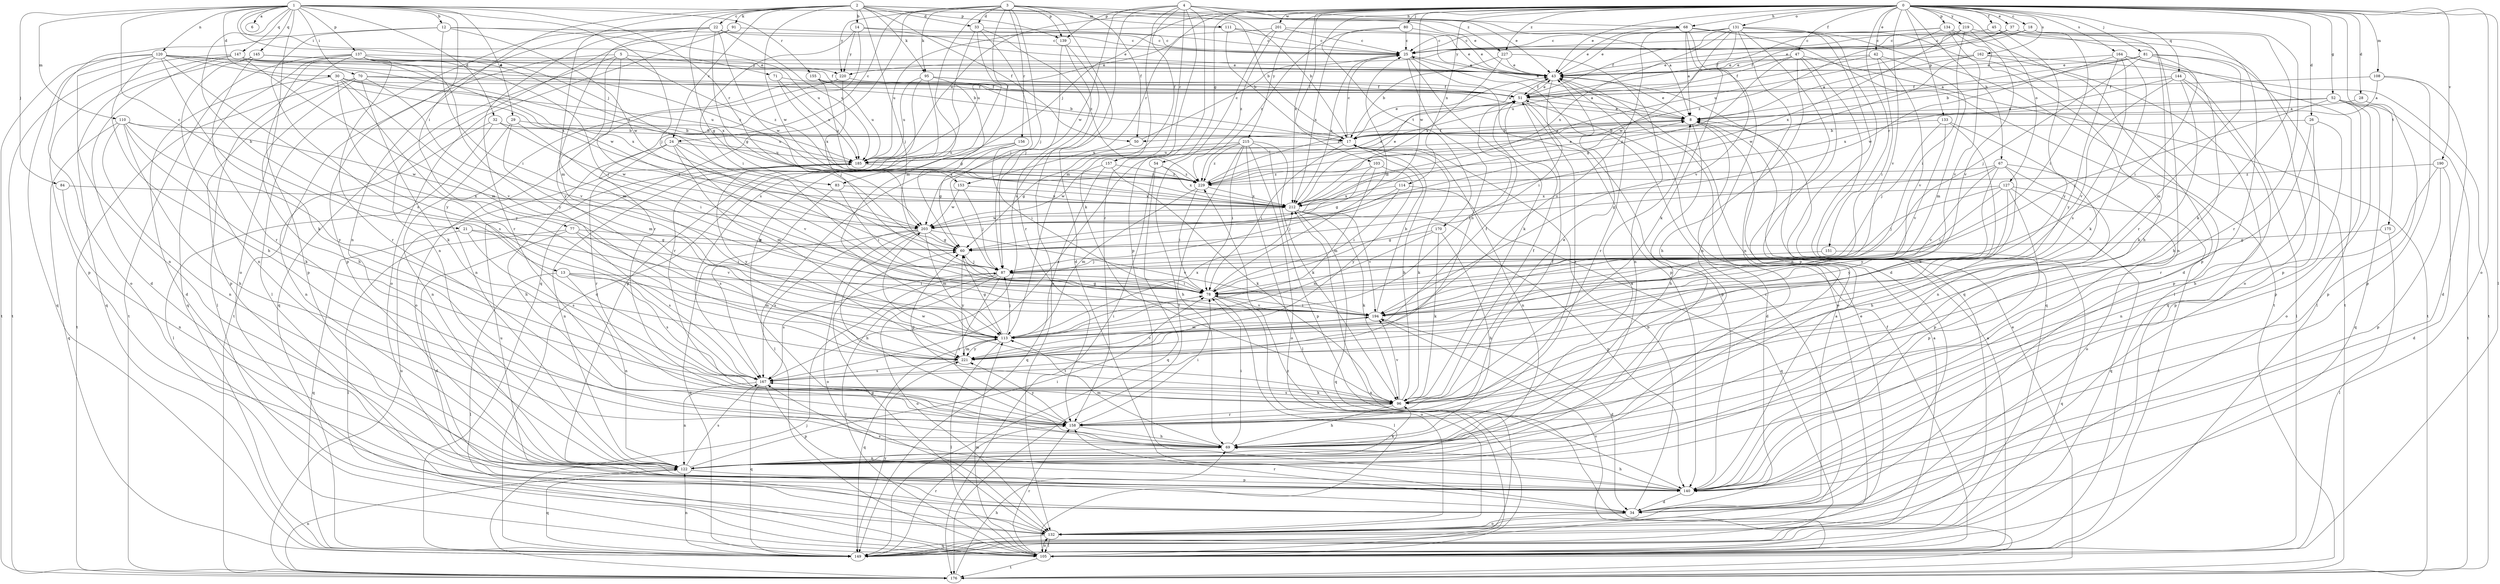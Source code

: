 strict digraph  {
0;
1;
2;
3;
4;
5;
6;
8;
12;
13;
14;
17;
18;
21;
22;
24;
25;
26;
28;
29;
30;
32;
33;
34;
37;
42;
43;
45;
47;
50;
51;
52;
54;
60;
67;
68;
69;
70;
71;
77;
78;
80;
81;
83;
84;
87;
91;
95;
96;
103;
105;
108;
110;
111;
113;
114;
120;
122;
127;
131;
132;
133;
134;
137;
139;
140;
144;
145;
147;
149;
151;
153;
155;
156;
157;
158;
162;
164;
167;
170;
175;
176;
185;
190;
194;
201;
203;
212;
215;
219;
220;
221;
227;
229;
0 -> 18  [label=c];
0 -> 26  [label=d];
0 -> 28  [label=d];
0 -> 37  [label=e];
0 -> 42  [label=e];
0 -> 43  [label=e];
0 -> 45  [label=f];
0 -> 47  [label=f];
0 -> 52  [label=g];
0 -> 54  [label=g];
0 -> 67  [label=h];
0 -> 68  [label=h];
0 -> 80  [label=j];
0 -> 81  [label=j];
0 -> 83  [label=j];
0 -> 103  [label=l];
0 -> 105  [label=l];
0 -> 108  [label=m];
0 -> 114  [label=n];
0 -> 127  [label=o];
0 -> 131  [label=o];
0 -> 132  [label=o];
0 -> 133  [label=p];
0 -> 134  [label=p];
0 -> 144  [label=q];
0 -> 151  [label=r];
0 -> 153  [label=r];
0 -> 162  [label=s];
0 -> 164  [label=s];
0 -> 170  [label=t];
0 -> 175  [label=t];
0 -> 185  [label=u];
0 -> 190  [label=v];
0 -> 194  [label=v];
0 -> 201  [label=w];
0 -> 203  [label=w];
0 -> 212  [label=x];
0 -> 215  [label=y];
0 -> 219  [label=y];
0 -> 227  [label=z];
1 -> 6  [label=a];
1 -> 12  [label=b];
1 -> 13  [label=b];
1 -> 21  [label=c];
1 -> 29  [label=d];
1 -> 30  [label=d];
1 -> 32  [label=d];
1 -> 70  [label=i];
1 -> 71  [label=i];
1 -> 77  [label=i];
1 -> 83  [label=j];
1 -> 84  [label=j];
1 -> 87  [label=j];
1 -> 110  [label=m];
1 -> 111  [label=m];
1 -> 120  [label=n];
1 -> 132  [label=o];
1 -> 137  [label=p];
1 -> 145  [label=q];
1 -> 147  [label=q];
1 -> 153  [label=r];
1 -> 155  [label=r];
2 -> 14  [label=b];
2 -> 22  [label=c];
2 -> 24  [label=c];
2 -> 33  [label=d];
2 -> 43  [label=e];
2 -> 50  [label=f];
2 -> 60  [label=g];
2 -> 87  [label=j];
2 -> 91  [label=k];
2 -> 95  [label=k];
2 -> 113  [label=m];
2 -> 122  [label=n];
2 -> 139  [label=p];
2 -> 203  [label=w];
2 -> 227  [label=z];
3 -> 17  [label=b];
3 -> 24  [label=c];
3 -> 33  [label=d];
3 -> 34  [label=d];
3 -> 43  [label=e];
3 -> 50  [label=f];
3 -> 87  [label=j];
3 -> 95  [label=k];
3 -> 113  [label=m];
3 -> 139  [label=p];
3 -> 149  [label=q];
3 -> 156  [label=r];
3 -> 167  [label=s];
3 -> 220  [label=y];
4 -> 8  [label=a];
4 -> 17  [label=b];
4 -> 68  [label=h];
4 -> 96  [label=k];
4 -> 113  [label=m];
4 -> 139  [label=p];
4 -> 140  [label=p];
4 -> 157  [label=r];
4 -> 158  [label=r];
4 -> 167  [label=s];
4 -> 203  [label=w];
5 -> 78  [label=i];
5 -> 113  [label=m];
5 -> 149  [label=q];
5 -> 176  [label=t];
5 -> 220  [label=y];
5 -> 229  [label=z];
8 -> 17  [label=b];
8 -> 34  [label=d];
8 -> 43  [label=e];
8 -> 50  [label=f];
8 -> 69  [label=h];
12 -> 25  [label=c];
12 -> 78  [label=i];
12 -> 132  [label=o];
12 -> 167  [label=s];
12 -> 185  [label=u];
12 -> 203  [label=w];
13 -> 78  [label=i];
13 -> 105  [label=l];
13 -> 113  [label=m];
13 -> 122  [label=n];
13 -> 167  [label=s];
14 -> 25  [label=c];
14 -> 43  [label=e];
14 -> 78  [label=i];
14 -> 158  [label=r];
14 -> 220  [label=y];
17 -> 8  [label=a];
17 -> 25  [label=c];
17 -> 43  [label=e];
17 -> 78  [label=i];
17 -> 96  [label=k];
17 -> 122  [label=n];
17 -> 185  [label=u];
18 -> 25  [label=c];
18 -> 43  [label=e];
18 -> 96  [label=k];
18 -> 158  [label=r];
18 -> 220  [label=y];
21 -> 60  [label=g];
21 -> 149  [label=q];
21 -> 167  [label=s];
21 -> 194  [label=v];
22 -> 25  [label=c];
22 -> 60  [label=g];
22 -> 105  [label=l];
22 -> 140  [label=p];
22 -> 158  [label=r];
22 -> 185  [label=u];
22 -> 203  [label=w];
22 -> 221  [label=y];
24 -> 69  [label=h];
24 -> 113  [label=m];
24 -> 158  [label=r];
24 -> 185  [label=u];
24 -> 194  [label=v];
24 -> 212  [label=x];
25 -> 43  [label=e];
25 -> 96  [label=k];
25 -> 140  [label=p];
25 -> 167  [label=s];
25 -> 212  [label=x];
26 -> 17  [label=b];
26 -> 69  [label=h];
26 -> 140  [label=p];
26 -> 158  [label=r];
28 -> 8  [label=a];
28 -> 140  [label=p];
29 -> 17  [label=b];
29 -> 78  [label=i];
29 -> 113  [label=m];
29 -> 122  [label=n];
30 -> 34  [label=d];
30 -> 51  [label=f];
30 -> 167  [label=s];
30 -> 185  [label=u];
30 -> 194  [label=v];
30 -> 212  [label=x];
30 -> 221  [label=y];
32 -> 17  [label=b];
32 -> 105  [label=l];
32 -> 122  [label=n];
32 -> 185  [label=u];
32 -> 203  [label=w];
33 -> 25  [label=c];
33 -> 69  [label=h];
33 -> 87  [label=j];
33 -> 149  [label=q];
33 -> 229  [label=z];
34 -> 8  [label=a];
34 -> 17  [label=b];
34 -> 132  [label=o];
34 -> 158  [label=r];
34 -> 185  [label=u];
37 -> 25  [label=c];
37 -> 51  [label=f];
37 -> 78  [label=i];
37 -> 140  [label=p];
37 -> 158  [label=r];
37 -> 185  [label=u];
42 -> 43  [label=e];
42 -> 78  [label=i];
42 -> 113  [label=m];
42 -> 185  [label=u];
42 -> 194  [label=v];
43 -> 51  [label=f];
43 -> 78  [label=i];
43 -> 158  [label=r];
45 -> 25  [label=c];
45 -> 132  [label=o];
45 -> 221  [label=y];
47 -> 43  [label=e];
47 -> 51  [label=f];
47 -> 60  [label=g];
47 -> 69  [label=h];
47 -> 122  [label=n];
47 -> 149  [label=q];
47 -> 176  [label=t];
50 -> 25  [label=c];
50 -> 60  [label=g];
51 -> 8  [label=a];
51 -> 43  [label=e];
51 -> 140  [label=p];
51 -> 158  [label=r];
51 -> 229  [label=z];
52 -> 8  [label=a];
52 -> 87  [label=j];
52 -> 132  [label=o];
52 -> 140  [label=p];
52 -> 149  [label=q];
52 -> 176  [label=t];
52 -> 229  [label=z];
54 -> 149  [label=q];
54 -> 176  [label=t];
54 -> 212  [label=x];
54 -> 229  [label=z];
60 -> 87  [label=j];
60 -> 221  [label=y];
67 -> 60  [label=g];
67 -> 69  [label=h];
67 -> 132  [label=o];
67 -> 140  [label=p];
67 -> 194  [label=v];
67 -> 221  [label=y];
67 -> 229  [label=z];
68 -> 8  [label=a];
68 -> 25  [label=c];
68 -> 43  [label=e];
68 -> 96  [label=k];
68 -> 105  [label=l];
68 -> 122  [label=n];
68 -> 176  [label=t];
68 -> 221  [label=y];
69 -> 8  [label=a];
69 -> 78  [label=i];
69 -> 113  [label=m];
69 -> 122  [label=n];
70 -> 8  [label=a];
70 -> 51  [label=f];
70 -> 69  [label=h];
70 -> 96  [label=k];
70 -> 140  [label=p];
70 -> 176  [label=t];
70 -> 194  [label=v];
71 -> 51  [label=f];
71 -> 185  [label=u];
71 -> 212  [label=x];
77 -> 34  [label=d];
77 -> 60  [label=g];
77 -> 78  [label=i];
77 -> 105  [label=l];
77 -> 167  [label=s];
78 -> 25  [label=c];
78 -> 105  [label=l];
78 -> 132  [label=o];
78 -> 194  [label=v];
80 -> 25  [label=c];
80 -> 43  [label=e];
80 -> 212  [label=x];
80 -> 229  [label=z];
81 -> 8  [label=a];
81 -> 17  [label=b];
81 -> 43  [label=e];
81 -> 78  [label=i];
81 -> 87  [label=j];
81 -> 113  [label=m];
81 -> 140  [label=p];
83 -> 78  [label=i];
83 -> 167  [label=s];
83 -> 212  [label=x];
84 -> 122  [label=n];
84 -> 212  [label=x];
87 -> 78  [label=i];
87 -> 105  [label=l];
87 -> 132  [label=o];
87 -> 158  [label=r];
87 -> 167  [label=s];
91 -> 25  [label=c];
91 -> 122  [label=n];
91 -> 132  [label=o];
95 -> 8  [label=a];
95 -> 51  [label=f];
95 -> 60  [label=g];
95 -> 140  [label=p];
95 -> 158  [label=r];
95 -> 185  [label=u];
96 -> 17  [label=b];
96 -> 43  [label=e];
96 -> 51  [label=f];
96 -> 60  [label=g];
96 -> 69  [label=h];
96 -> 158  [label=r];
96 -> 167  [label=s];
96 -> 194  [label=v];
96 -> 203  [label=w];
103 -> 60  [label=g];
103 -> 113  [label=m];
103 -> 221  [label=y];
103 -> 229  [label=z];
105 -> 8  [label=a];
105 -> 51  [label=f];
105 -> 113  [label=m];
105 -> 132  [label=o];
105 -> 158  [label=r];
105 -> 176  [label=t];
105 -> 194  [label=v];
105 -> 229  [label=z];
108 -> 8  [label=a];
108 -> 34  [label=d];
108 -> 51  [label=f];
108 -> 140  [label=p];
110 -> 17  [label=b];
110 -> 69  [label=h];
110 -> 96  [label=k];
110 -> 122  [label=n];
110 -> 149  [label=q];
110 -> 203  [label=w];
110 -> 221  [label=y];
111 -> 8  [label=a];
111 -> 17  [label=b];
111 -> 25  [label=c];
111 -> 185  [label=u];
113 -> 51  [label=f];
113 -> 60  [label=g];
113 -> 78  [label=i];
113 -> 87  [label=j];
113 -> 105  [label=l];
113 -> 149  [label=q];
113 -> 212  [label=x];
113 -> 221  [label=y];
114 -> 78  [label=i];
114 -> 87  [label=j];
114 -> 149  [label=q];
114 -> 212  [label=x];
120 -> 17  [label=b];
120 -> 43  [label=e];
120 -> 69  [label=h];
120 -> 96  [label=k];
120 -> 122  [label=n];
120 -> 149  [label=q];
120 -> 176  [label=t];
120 -> 212  [label=x];
120 -> 221  [label=y];
120 -> 229  [label=z];
122 -> 78  [label=i];
122 -> 96  [label=k];
122 -> 140  [label=p];
122 -> 149  [label=q];
122 -> 167  [label=s];
127 -> 78  [label=i];
127 -> 87  [label=j];
127 -> 105  [label=l];
127 -> 140  [label=p];
127 -> 149  [label=q];
127 -> 212  [label=x];
127 -> 221  [label=y];
131 -> 25  [label=c];
131 -> 34  [label=d];
131 -> 43  [label=e];
131 -> 51  [label=f];
131 -> 122  [label=n];
131 -> 140  [label=p];
131 -> 149  [label=q];
131 -> 176  [label=t];
131 -> 194  [label=v];
131 -> 203  [label=w];
131 -> 212  [label=x];
132 -> 25  [label=c];
132 -> 43  [label=e];
132 -> 60  [label=g];
132 -> 105  [label=l];
132 -> 149  [label=q];
133 -> 17  [label=b];
133 -> 87  [label=j];
133 -> 96  [label=k];
133 -> 122  [label=n];
133 -> 194  [label=v];
134 -> 25  [label=c];
134 -> 34  [label=d];
134 -> 51  [label=f];
134 -> 69  [label=h];
134 -> 194  [label=v];
134 -> 229  [label=z];
137 -> 43  [label=e];
137 -> 78  [label=i];
137 -> 105  [label=l];
137 -> 140  [label=p];
137 -> 149  [label=q];
137 -> 158  [label=r];
137 -> 176  [label=t];
137 -> 212  [label=x];
137 -> 221  [label=y];
139 -> 87  [label=j];
139 -> 132  [label=o];
139 -> 158  [label=r];
140 -> 34  [label=d];
140 -> 69  [label=h];
140 -> 167  [label=s];
144 -> 51  [label=f];
144 -> 96  [label=k];
144 -> 105  [label=l];
144 -> 140  [label=p];
144 -> 194  [label=v];
144 -> 212  [label=x];
145 -> 43  [label=e];
145 -> 51  [label=f];
145 -> 122  [label=n];
145 -> 149  [label=q];
145 -> 158  [label=r];
147 -> 34  [label=d];
147 -> 43  [label=e];
147 -> 113  [label=m];
147 -> 140  [label=p];
147 -> 176  [label=t];
147 -> 203  [label=w];
147 -> 229  [label=z];
149 -> 8  [label=a];
149 -> 43  [label=e];
149 -> 122  [label=n];
149 -> 158  [label=r];
149 -> 221  [label=y];
151 -> 87  [label=j];
151 -> 149  [label=q];
153 -> 87  [label=j];
153 -> 203  [label=w];
153 -> 212  [label=x];
155 -> 17  [label=b];
155 -> 51  [label=f];
155 -> 185  [label=u];
155 -> 229  [label=z];
156 -> 60  [label=g];
156 -> 78  [label=i];
156 -> 105  [label=l];
156 -> 185  [label=u];
157 -> 96  [label=k];
157 -> 149  [label=q];
157 -> 203  [label=w];
157 -> 229  [label=z];
158 -> 51  [label=f];
158 -> 69  [label=h];
158 -> 78  [label=i];
158 -> 221  [label=y];
162 -> 8  [label=a];
162 -> 43  [label=e];
162 -> 149  [label=q];
162 -> 176  [label=t];
162 -> 203  [label=w];
164 -> 43  [label=e];
164 -> 69  [label=h];
164 -> 96  [label=k];
164 -> 105  [label=l];
164 -> 167  [label=s];
164 -> 203  [label=w];
164 -> 221  [label=y];
167 -> 96  [label=k];
167 -> 122  [label=n];
167 -> 140  [label=p];
167 -> 149  [label=q];
170 -> 60  [label=g];
170 -> 69  [label=h];
170 -> 96  [label=k];
170 -> 113  [label=m];
175 -> 60  [label=g];
175 -> 105  [label=l];
176 -> 43  [label=e];
176 -> 69  [label=h];
176 -> 87  [label=j];
176 -> 122  [label=n];
176 -> 185  [label=u];
176 -> 212  [label=x];
185 -> 8  [label=a];
185 -> 122  [label=n];
185 -> 221  [label=y];
185 -> 229  [label=z];
190 -> 34  [label=d];
190 -> 122  [label=n];
190 -> 140  [label=p];
190 -> 229  [label=z];
194 -> 17  [label=b];
194 -> 34  [label=d];
194 -> 60  [label=g];
194 -> 78  [label=i];
194 -> 113  [label=m];
201 -> 25  [label=c];
201 -> 43  [label=e];
201 -> 176  [label=t];
201 -> 185  [label=u];
201 -> 229  [label=z];
203 -> 60  [label=g];
203 -> 69  [label=h];
203 -> 113  [label=m];
203 -> 132  [label=o];
203 -> 149  [label=q];
203 -> 167  [label=s];
203 -> 194  [label=v];
212 -> 43  [label=e];
212 -> 96  [label=k];
212 -> 140  [label=p];
212 -> 149  [label=q];
212 -> 194  [label=v];
212 -> 203  [label=w];
215 -> 69  [label=h];
215 -> 78  [label=i];
215 -> 96  [label=k];
215 -> 105  [label=l];
215 -> 132  [label=o];
215 -> 140  [label=p];
215 -> 167  [label=s];
215 -> 185  [label=u];
215 -> 229  [label=z];
219 -> 25  [label=c];
219 -> 78  [label=i];
219 -> 122  [label=n];
219 -> 194  [label=v];
219 -> 212  [label=x];
220 -> 51  [label=f];
220 -> 87  [label=j];
220 -> 122  [label=n];
220 -> 132  [label=o];
221 -> 51  [label=f];
221 -> 113  [label=m];
221 -> 167  [label=s];
221 -> 194  [label=v];
227 -> 17  [label=b];
227 -> 43  [label=e];
227 -> 122  [label=n];
227 -> 212  [label=x];
229 -> 51  [label=f];
229 -> 78  [label=i];
229 -> 113  [label=m];
229 -> 212  [label=x];
}
